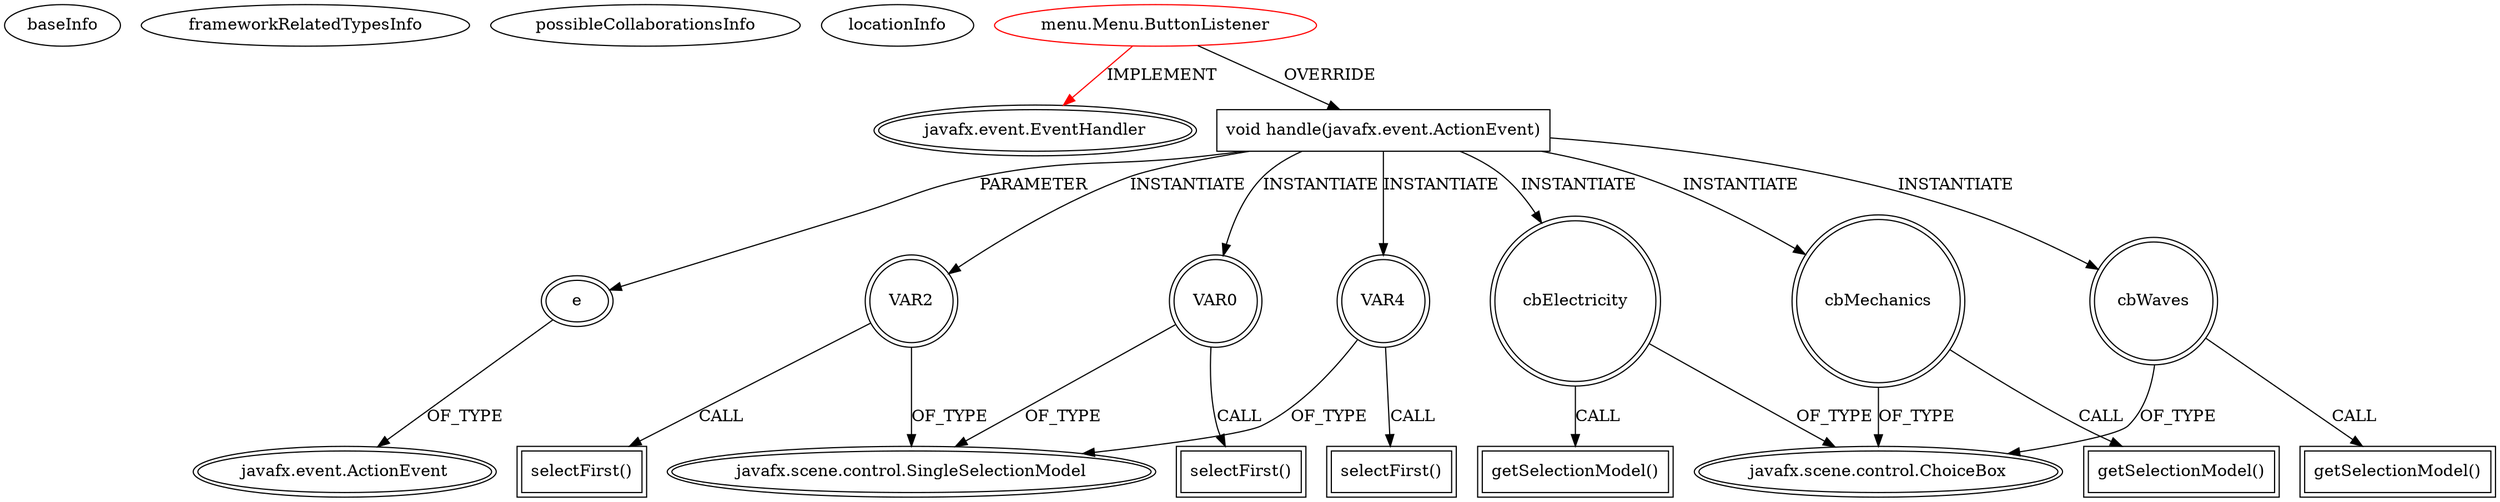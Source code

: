 digraph {
baseInfo[graphId=2285,category="extension_graph",isAnonymous=false,possibleRelation=false]
frameworkRelatedTypesInfo[0="javafx.event.EventHandler"]
possibleCollaborationsInfo[]
locationInfo[projectName="cmd802-projectmain",filePath="/cmd802-projectmain/projectmain-master/GroupProject/src/menu/Menu.java",contextSignature="ButtonListener",graphId="2285"]
0[label="menu.Menu.ButtonListener",vertexType="ROOT_CLIENT_CLASS_DECLARATION",isFrameworkType=false,color=red]
1[label="javafx.event.EventHandler",vertexType="FRAMEWORK_INTERFACE_TYPE",isFrameworkType=true,peripheries=2]
2[label="void handle(javafx.event.ActionEvent)",vertexType="OVERRIDING_METHOD_DECLARATION",isFrameworkType=false,shape=box]
3[label="e",vertexType="PARAMETER_DECLARATION",isFrameworkType=true,peripheries=2]
4[label="javafx.event.ActionEvent",vertexType="FRAMEWORK_CLASS_TYPE",isFrameworkType=true,peripheries=2]
5[label="VAR0",vertexType="VARIABLE_EXPRESION",isFrameworkType=true,peripheries=2,shape=circle]
7[label="javafx.scene.control.SingleSelectionModel",vertexType="FRAMEWORK_CLASS_TYPE",isFrameworkType=true,peripheries=2]
6[label="selectFirst()",vertexType="INSIDE_CALL",isFrameworkType=true,peripheries=2,shape=box]
8[label="cbMechanics",vertexType="VARIABLE_EXPRESION",isFrameworkType=true,peripheries=2,shape=circle]
10[label="javafx.scene.control.ChoiceBox",vertexType="FRAMEWORK_CLASS_TYPE",isFrameworkType=true,peripheries=2]
9[label="getSelectionModel()",vertexType="INSIDE_CALL",isFrameworkType=true,peripheries=2,shape=box]
11[label="VAR2",vertexType="VARIABLE_EXPRESION",isFrameworkType=true,peripheries=2,shape=circle]
12[label="selectFirst()",vertexType="INSIDE_CALL",isFrameworkType=true,peripheries=2,shape=box]
14[label="cbElectricity",vertexType="VARIABLE_EXPRESION",isFrameworkType=true,peripheries=2,shape=circle]
15[label="getSelectionModel()",vertexType="INSIDE_CALL",isFrameworkType=true,peripheries=2,shape=box]
17[label="VAR4",vertexType="VARIABLE_EXPRESION",isFrameworkType=true,peripheries=2,shape=circle]
18[label="selectFirst()",vertexType="INSIDE_CALL",isFrameworkType=true,peripheries=2,shape=box]
20[label="cbWaves",vertexType="VARIABLE_EXPRESION",isFrameworkType=true,peripheries=2,shape=circle]
21[label="getSelectionModel()",vertexType="INSIDE_CALL",isFrameworkType=true,peripheries=2,shape=box]
0->1[label="IMPLEMENT",color=red]
0->2[label="OVERRIDE"]
3->4[label="OF_TYPE"]
2->3[label="PARAMETER"]
2->5[label="INSTANTIATE"]
5->7[label="OF_TYPE"]
5->6[label="CALL"]
2->8[label="INSTANTIATE"]
8->10[label="OF_TYPE"]
8->9[label="CALL"]
2->11[label="INSTANTIATE"]
11->7[label="OF_TYPE"]
11->12[label="CALL"]
2->14[label="INSTANTIATE"]
14->10[label="OF_TYPE"]
14->15[label="CALL"]
2->17[label="INSTANTIATE"]
17->7[label="OF_TYPE"]
17->18[label="CALL"]
2->20[label="INSTANTIATE"]
20->10[label="OF_TYPE"]
20->21[label="CALL"]
}
